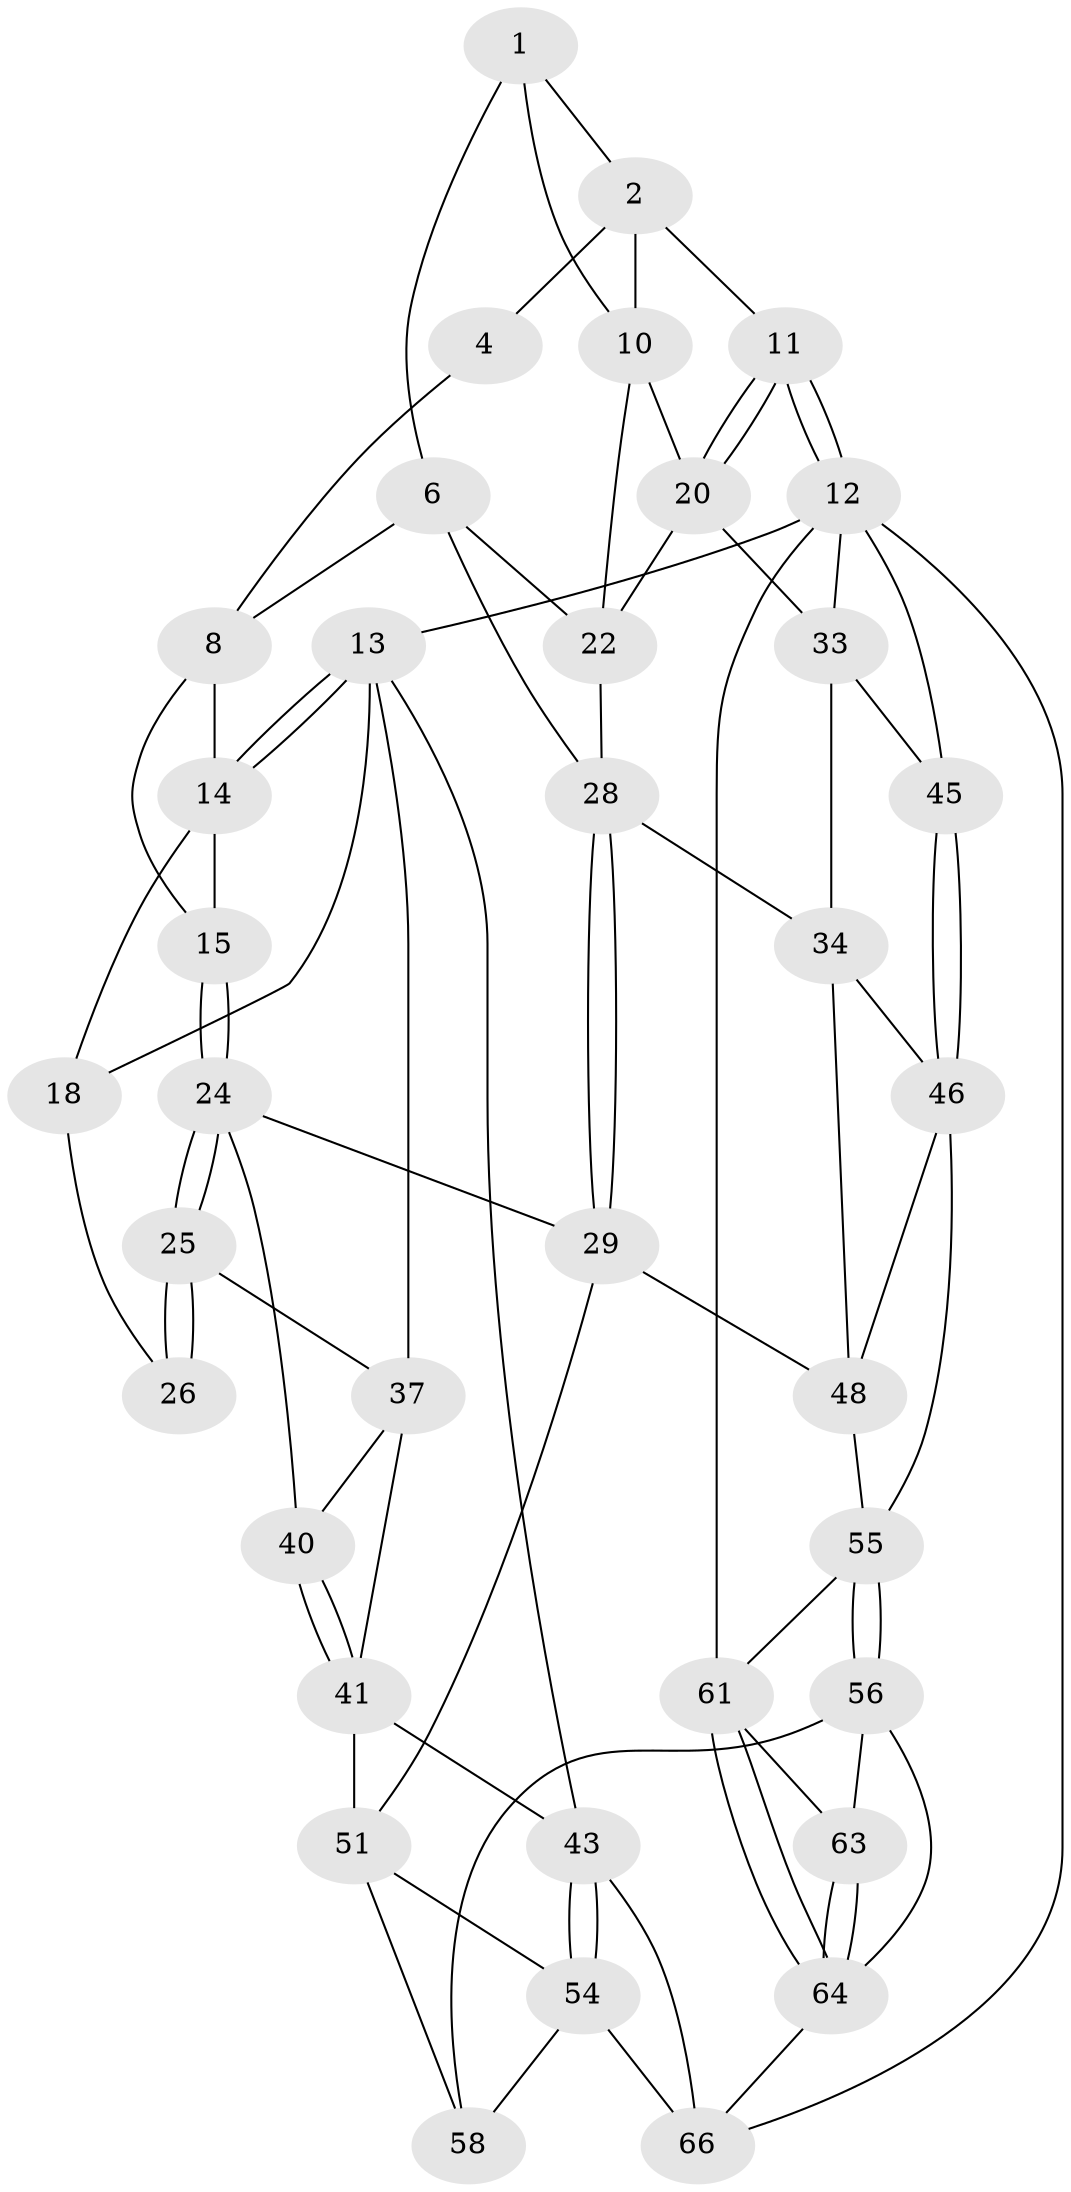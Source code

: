 // Generated by graph-tools (version 1.1) at 2025/24/03/03/25 07:24:35]
// undirected, 37 vertices, 82 edges
graph export_dot {
graph [start="1"]
  node [color=gray90,style=filled];
  1 [pos="+0.6494112979346162+0",super="+5"];
  2 [pos="+0.7610110660828434+0.04385509236575561",super="+3"];
  4 [pos="+0.5960378332565881+0"];
  6 [pos="+0.6435533651229114+0.1240464106569285",super="+7"];
  8 [pos="+0.47365413162608705+0",super="+9"];
  10 [pos="+0.7464431474013752+0.09370291837938997",super="+21"];
  11 [pos="+1+0"];
  12 [pos="+1+0",super="+52"];
  13 [pos="+0+0",super="+17"];
  14 [pos="+0.3114928721225361+0",super="+16"];
  15 [pos="+0.4274285321969858+0.185049553122367"];
  18 [pos="+0.09900887307325253+0.14684535329766887",super="+19"];
  20 [pos="+1+0",super="+32"];
  22 [pos="+0.8122731101016805+0.19932843733068173",super="+23"];
  24 [pos="+0.44044358738097916+0.33860235066573885",super="+30"];
  25 [pos="+0.41285854111725145+0.3206398489132352",super="+36"];
  26 [pos="+0.30509865740522185+0.1996770675721044",super="+27"];
  28 [pos="+0.5151078116107202+0.36966764769975635",super="+31"];
  29 [pos="+0.47661512588488925+0.37946301024988754",super="+50"];
  33 [pos="+0.9455081198117219+0.38739576452041347",super="+39"];
  34 [pos="+0.9055830448148372+0.40499783505869213",super="+35"];
  37 [pos="+0.14629421344636104+0.3216218951084522",super="+38"];
  40 [pos="+0.151638065709321+0.3835808155430943"];
  41 [pos="+0.08294872683593356+0.5063803326852959",super="+42"];
  43 [pos="+0+0.7161570420109895",super="+44"];
  45 [pos="+1+0.6250412159647694"];
  46 [pos="+0.8576549469290248+0.6903418911623411",super="+47"];
  48 [pos="+0.7360666638318135+0.6216068233451773",super="+49"];
  51 [pos="+0.33778098129235395+0.5647880217459368",super="+53"];
  54 [pos="+0.04316212360367232+0.7659001338072432",super="+60"];
  55 [pos="+0.5715185089164363+0.7955484813469267",super="+59"];
  56 [pos="+0.5713654710868827+0.7988030491919543",super="+57"];
  58 [pos="+0.2997015467205369+0.7234352989153808"];
  61 [pos="+1+1",super="+62"];
  63 [pos="+0.6217350757191618+0.8320942985176977"];
  64 [pos="+0.7212168476138892+1",super="+65"];
  66 [pos="+0.26755265461417127+1",super="+67"];
  1 -- 2;
  1 -- 10;
  1 -- 6;
  2 -- 10;
  2 -- 11;
  2 -- 4;
  4 -- 8;
  6 -- 22;
  6 -- 8;
  6 -- 28;
  8 -- 15;
  8 -- 14;
  10 -- 20;
  10 -- 22;
  11 -- 12;
  11 -- 12;
  11 -- 20;
  11 -- 20;
  12 -- 13;
  12 -- 61;
  12 -- 45;
  12 -- 66;
  12 -- 33;
  13 -- 14;
  13 -- 14;
  13 -- 18;
  13 -- 37;
  13 -- 43;
  14 -- 15;
  14 -- 18;
  15 -- 24;
  15 -- 24;
  18 -- 26 [weight=2];
  20 -- 33;
  20 -- 22;
  22 -- 28;
  24 -- 25;
  24 -- 25;
  24 -- 40;
  24 -- 29;
  25 -- 26 [weight=2];
  25 -- 26;
  25 -- 37;
  28 -- 29;
  28 -- 29;
  28 -- 34;
  29 -- 48;
  29 -- 51;
  33 -- 34;
  33 -- 45;
  34 -- 46;
  34 -- 48;
  37 -- 40;
  37 -- 41;
  40 -- 41;
  40 -- 41;
  41 -- 51;
  41 -- 43;
  43 -- 54;
  43 -- 54;
  43 -- 66 [weight=2];
  45 -- 46;
  45 -- 46;
  46 -- 48;
  46 -- 55;
  48 -- 55;
  51 -- 58;
  51 -- 54;
  54 -- 58;
  54 -- 66;
  55 -- 56;
  55 -- 56;
  55 -- 61;
  56 -- 63;
  56 -- 58;
  56 -- 64;
  61 -- 64;
  61 -- 64;
  61 -- 63;
  63 -- 64;
  63 -- 64;
  64 -- 66;
}

